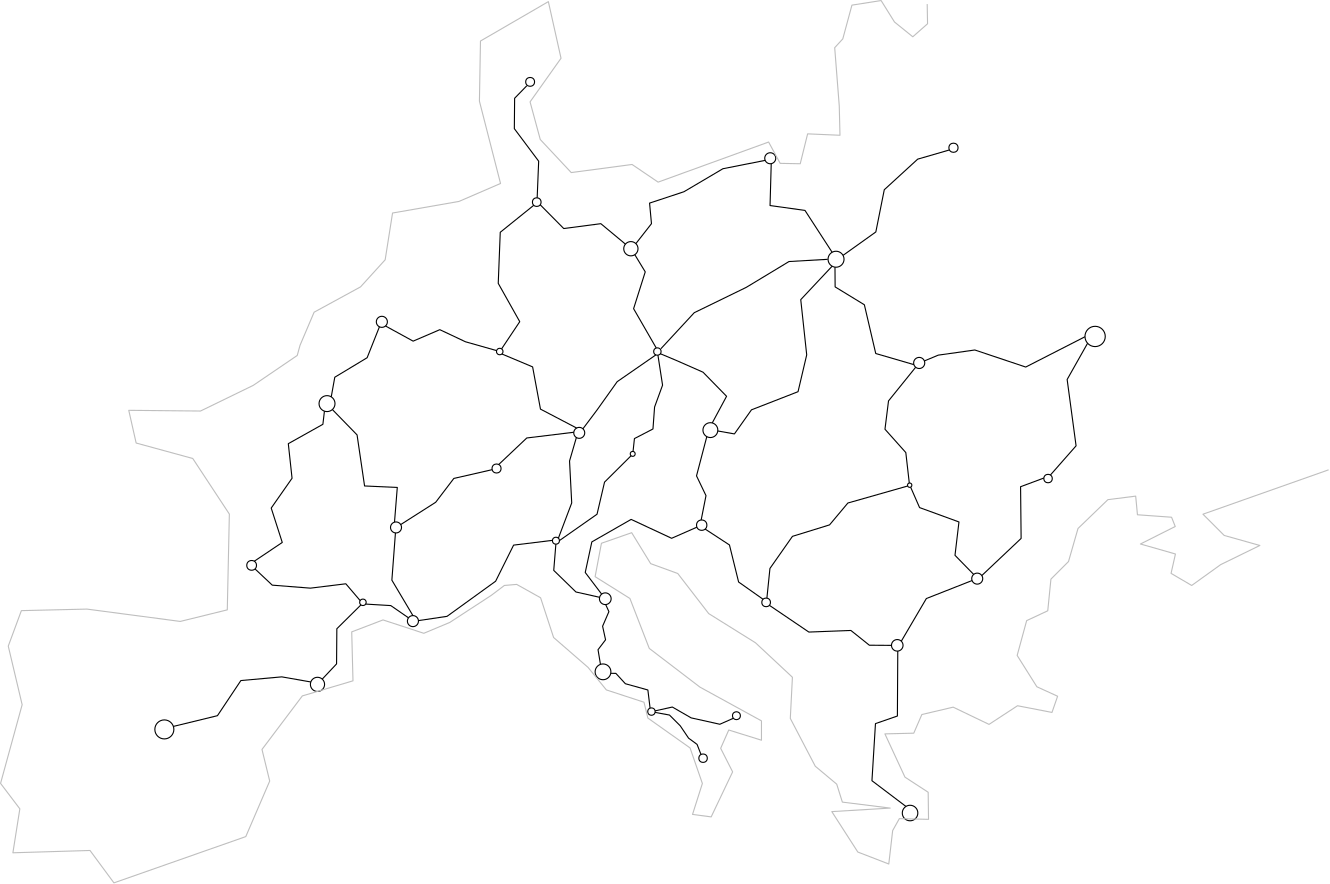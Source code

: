 <?xml version="1.0"?>
<!DOCTYPE ipe SYSTEM "ipe.dtd">
<ipe version="70218" creator="Ipe 7.2.24">
<info created="D:20221124091916" modified="D:20221207091431"/>
<ipestyle name="basic">
<symbol name="arrow/arc(spx)">
<path stroke="sym-stroke" fill="sym-stroke" pen="sym-pen">
0 0 m
-1 0.333 l
-1 -0.333 l
h
</path>
</symbol>
<symbol name="arrow/farc(spx)">
<path stroke="sym-stroke" fill="white" pen="sym-pen">
0 0 m
-1 0.333 l
-1 -0.333 l
h
</path>
</symbol>
<symbol name="arrow/ptarc(spx)">
<path stroke="sym-stroke" fill="sym-stroke" pen="sym-pen">
0 0 m
-1 0.333 l
-0.8 0 l
-1 -0.333 l
h
</path>
</symbol>
<symbol name="arrow/fptarc(spx)">
<path stroke="sym-stroke" fill="white" pen="sym-pen">
0 0 m
-1 0.333 l
-0.8 0 l
-1 -0.333 l
h
</path>
</symbol>
<symbol name="mark/circle(sx)" transformations="translations">
<path fill="sym-stroke">
0.6 0 0 0.6 0 0 e
0.4 0 0 0.4 0 0 e
</path>
</symbol>
<symbol name="mark/disk(sx)" transformations="translations">
<path fill="sym-stroke">
0.6 0 0 0.6 0 0 e
</path>
</symbol>
<symbol name="mark/fdisk(sfx)" transformations="translations">
<group>
<path fill="sym-fill">
0.5 0 0 0.5 0 0 e
</path>
<path fill="sym-stroke" fillrule="eofill">
0.6 0 0 0.6 0 0 e
0.4 0 0 0.4 0 0 e
</path>
</group>
</symbol>
<symbol name="mark/box(sx)" transformations="translations">
<path fill="sym-stroke" fillrule="eofill">
-0.6 -0.6 m
0.6 -0.6 l
0.6 0.6 l
-0.6 0.6 l
h
-0.4 -0.4 m
0.4 -0.4 l
0.4 0.4 l
-0.4 0.4 l
h
</path>
</symbol>
<symbol name="mark/square(sx)" transformations="translations">
<path fill="sym-stroke">
-0.6 -0.6 m
0.6 -0.6 l
0.6 0.6 l
-0.6 0.6 l
h
</path>
</symbol>
<symbol name="mark/fsquare(sfx)" transformations="translations">
<group>
<path fill="sym-fill">
-0.5 -0.5 m
0.5 -0.5 l
0.5 0.5 l
-0.5 0.5 l
h
</path>
<path fill="sym-stroke" fillrule="eofill">
-0.6 -0.6 m
0.6 -0.6 l
0.6 0.6 l
-0.6 0.6 l
h
-0.4 -0.4 m
0.4 -0.4 l
0.4 0.4 l
-0.4 0.4 l
h
</path>
</group>
</symbol>
<symbol name="mark/cross(sx)" transformations="translations">
<group>
<path fill="sym-stroke">
-0.43 -0.57 m
0.57 0.43 l
0.43 0.57 l
-0.57 -0.43 l
h
</path>
<path fill="sym-stroke">
-0.43 0.57 m
0.57 -0.43 l
0.43 -0.57 l
-0.57 0.43 l
h
</path>
</group>
</symbol>
<symbol name="arrow/fnormal(spx)">
<path stroke="sym-stroke" fill="white" pen="sym-pen">
0 0 m
-1 0.333 l
-1 -0.333 l
h
</path>
</symbol>
<symbol name="arrow/pointed(spx)">
<path stroke="sym-stroke" fill="sym-stroke" pen="sym-pen">
0 0 m
-1 0.333 l
-0.8 0 l
-1 -0.333 l
h
</path>
</symbol>
<symbol name="arrow/fpointed(spx)">
<path stroke="sym-stroke" fill="white" pen="sym-pen">
0 0 m
-1 0.333 l
-0.8 0 l
-1 -0.333 l
h
</path>
</symbol>
<symbol name="arrow/linear(spx)">
<path stroke="sym-stroke" pen="sym-pen">
-1 0.333 m
0 0 l
-1 -0.333 l
</path>
</symbol>
<symbol name="arrow/fdouble(spx)">
<path stroke="sym-stroke" fill="white" pen="sym-pen">
0 0 m
-1 0.333 l
-1 -0.333 l
h
-1 0 m
-2 0.333 l
-2 -0.333 l
h
</path>
</symbol>
<symbol name="arrow/double(spx)">
<path stroke="sym-stroke" fill="sym-stroke" pen="sym-pen">
0 0 m
-1 0.333 l
-1 -0.333 l
h
-1 0 m
-2 0.333 l
-2 -0.333 l
h
</path>
</symbol>
<symbol name="arrow/mid-normal(spx)">
<path stroke="sym-stroke" fill="sym-stroke" pen="sym-pen">
0.5 0 m
-0.5 0.333 l
-0.5 -0.333 l
h
</path>
</symbol>
<symbol name="arrow/mid-fnormal(spx)">
<path stroke="sym-stroke" fill="white" pen="sym-pen">
0.5 0 m
-0.5 0.333 l
-0.5 -0.333 l
h
</path>
</symbol>
<symbol name="arrow/mid-pointed(spx)">
<path stroke="sym-stroke" fill="sym-stroke" pen="sym-pen">
0.5 0 m
-0.5 0.333 l
-0.3 0 l
-0.5 -0.333 l
h
</path>
</symbol>
<symbol name="arrow/mid-fpointed(spx)">
<path stroke="sym-stroke" fill="white" pen="sym-pen">
0.5 0 m
-0.5 0.333 l
-0.3 0 l
-0.5 -0.333 l
h
</path>
</symbol>
<symbol name="arrow/mid-double(spx)">
<path stroke="sym-stroke" fill="sym-stroke" pen="sym-pen">
1 0 m
0 0.333 l
0 -0.333 l
h
0 0 m
-1 0.333 l
-1 -0.333 l
h
</path>
</symbol>
<symbol name="arrow/mid-fdouble(spx)">
<path stroke="sym-stroke" fill="white" pen="sym-pen">
1 0 m
0 0.333 l
0 -0.333 l
h
0 0 m
-1 0.333 l
-1 -0.333 l
h
</path>
</symbol>
<anglesize name="22.5 deg" value="22.5"/>
<anglesize name="30 deg" value="30"/>
<anglesize name="45 deg" value="45"/>
<anglesize name="60 deg" value="60"/>
<anglesize name="90 deg" value="90"/>
<arrowsize name="large" value="10"/>
<arrowsize name="small" value="5"/>
<arrowsize name="tiny" value="3"/>
<color name="blue" value="0 0 1"/>
<color name="brown" value="0.647 0.165 0.165"/>
<color name="darkblue" value="0 0 0.545"/>
<color name="darkcyan" value="0 0.545 0.545"/>
<color name="darkgray" value="0.663"/>
<color name="darkgreen" value="0 0.392 0"/>
<color name="darkmagenta" value="0.545 0 0.545"/>
<color name="darkorange" value="1 0.549 0"/>
<color name="darkred" value="0.545 0 0"/>
<color name="gold" value="1 0.843 0"/>
<color name="gray" value="0.745"/>
<color name="green" value="0 1 0"/>
<color name="lightblue" value="0.678 0.847 0.902"/>
<color name="lightcyan" value="0.878 1 1"/>
<color name="lightgray" value="0.827"/>
<color name="lightgreen" value="0.565 0.933 0.565"/>
<color name="lightyellow" value="1 1 0.878"/>
<color name="navy" value="0 0 0.502"/>
<color name="orange" value="1 0.647 0"/>
<color name="pink" value="1 0.753 0.796"/>
<color name="purple" value="0.627 0.125 0.941"/>
<color name="red" value="1 0 0"/>
<color name="seagreen" value="0.18 0.545 0.341"/>
<color name="turquoise" value="0.251 0.878 0.816"/>
<color name="violet" value="0.933 0.51 0.933"/>
<color name="yellow" value="1 1 0"/>
<dashstyle name="dash dot dotted" value="[4 2 1 2 1 2] 0"/>
<dashstyle name="dash dotted" value="[4 2 1 2] 0"/>
<dashstyle name="dashed" value="[4] 0"/>
<dashstyle name="dotted" value="[1 3] 0"/>
<gridsize name="10 pts (~3.5 mm)" value="10"/>
<gridsize name="14 pts (~5 mm)" value="14"/>
<gridsize name="16 pts (~6 mm)" value="16"/>
<gridsize name="20 pts (~7 mm)" value="20"/>
<gridsize name="28 pts (~10 mm)" value="28"/>
<gridsize name="32 pts (~12 mm)" value="32"/>
<gridsize name="4 pts" value="4"/>
<gridsize name="56 pts (~20 mm)" value="56"/>
<gridsize name="8 pts (~3 mm)" value="8"/>
<opacity name="10%" value="0.1"/>
<opacity name="30%" value="0.3"/>
<opacity name="50%" value="0.5"/>
<opacity name="75%" value="0.75"/>
<pen name="fat" value="1.2"/>
<pen name="heavier" value="0.8"/>
<pen name="ultrafat" value="2"/>
<symbolsize name="large" value="5"/>
<symbolsize name="small" value="2"/>
<symbolsize name="tiny" value="1.1"/>
<textsize name="Huge" value="\Huge"/>
<textsize name="LARGE" value="\LARGE"/>
<textsize name="Large" value="\Large"/>
<textsize name="footnote" value="\footnotesize"/>
<textsize name="huge" value="\huge"/>
<textsize name="large" value="\large"/>
<textsize name="small" value="\small"/>
<textsize name="tiny" value="\tiny"/>
<textstyle name="center" begin="\begin{center}" end="\end{center}"/>
<textstyle name="item" begin="\begin{itemize}\item{}" end="\end{itemize}"/>
<textstyle name="itemize" begin="\begin{itemize}" end="\end{itemize}"/>
<tiling name="falling" angle="-60" step="4" width="1"/>
<tiling name="rising" angle="30" step="4" width="1"/>
</ipestyle>
<page>
<layer name="alpha"/>
<view layers="alpha" active="alpha"/>
<path layer="alpha" stroke="black">
1.32619 0 0 1.32619 307.112 427.572 e
</path>
<path stroke="black">
2.8396 0 0 2.8396 287.537 312.262 e
</path>
<path stroke="black">
1.32619 0 0 1.32619 304.973 297.951 e
</path>
<path stroke="black">
1.51656 0 0 1.51656 323.561 281.172 e
</path>
<path stroke="black">
1.41503 0 0 1.41503 335.569 296.47 e
</path>
<path stroke="black">
2.10655 0 0 2.10655 288.359 338.581 e
</path>
<path stroke="black">
1.25275 0 0 1.25275 270.594 359.471 e
</path>
<path stroke="black">
0.885826 0 0 0.885826 298.229 390.725 e
</path>
<path stroke="black">
1.97392 0 0 1.97392 278.983 398.292 e
</path>
<path stroke="black">
1.16315 0 0 1.16315 250.361 427.572 e
</path>
<path stroke="black">
2.87276 0 0 2.87276 188.183 408.82 e
</path>
<path stroke="black">
1.55183 0 0 1.55183 263.685 481.361 e
</path>
<path stroke="black">
2.56947 0 0 2.56947 297.571 464.583 e
</path>
<path stroke="black">
2.87747 0 0 2.87747 371.429 460.8 e
</path>
<path stroke="black">
2.00115 0 0 2.00115 401.366 423.459 e
</path>
<path stroke="black">
3.65235 0 0 3.65235 464.697 433 e
</path>
<path stroke="black">
2.67776 0 0 2.67776 326.193 399.279 e
</path>
<path stroke="black">
1.86103 0 0 1.86103 323.067 365.064 e
</path>
<path stroke="black">
1.55183 0 0 1.55183 346.261 337.265 e
</path>
<path stroke="black">
1.98077 0 0 1.98077 422.257 345.818 e
</path>
<path stroke="black">
1.51656 0 0 1.51656 447.754 381.843 e
</path>
<path stroke="black">
2.0807 0 0 2.0807 393.471 321.802 e
</path>
<path stroke="black">
2.79639 0 0 2.79639 398.077 261.433 e
</path>
<path stroke="black">
1.98759 0 0 1.98759 219.107 330.52 e
</path>
<path matrix="1 0 0 1 -0.635208 2.88731" stroke="black">
2.55363 0 0 2.55363 185.386 304.859 e
</path>
<path stroke="black">
3.42289 0 0 3.42289 129.623 291.535 e
</path>
<path stroke="black">
1.74859 0 0 1.74859 161.041 350.589 e
</path>
<path stroke="black">
1.98759 0 0 1.98759 207.922 438.264 e
</path>
<path stroke="black">
1.98077 0 0 1.98077 213.021 364.242 e
</path>
<path stroke="black">
1.62008 0 0 1.62008 249.21 385.461 e
</path>
<path stroke="black">
1.64494 0 0 1.64494 413.704 500.936 e
</path>
<path stroke="black">
1.98077 0 0 1.98077 347.742 497.153 e
</path>
<path stroke="black">
322.82 282.496 m
321.399 286.139 l
318.339 288.391 l
315.336 292.837 l
311.467 296.706 l
306.268 297.663 l
</path>
<path stroke="black">
304.486 299.184 m
303.69 305.727 l
295.581 307.985 l
292.159 311.714 l
290.325 311.725 l
</path>
<path stroke="black">
288.508 336.479 m
289.658 333.929 l
287.391 328.684 l
288.457 323.795 l
285.746 320.239 l
286.62 314.949 l
</path>
<path stroke="black">
324.291 363.662 m
333.061 357.936 l
336.352 344.597 l
345.175 338.373 l
</path>
<path stroke="black">
347.409 336.22 m
361.645 326.58 l
376.774 327.157 l
383.415 321.845 l
391.39 321.788 l
</path>
<path stroke="black">
393.653 319.73 m
393.517 296.357 l
385.623 293.628 l
384.356 273.064 l
396.59 263.802 l
</path>
<path stroke="black">
394.921 323.295 m
403.945 338.656 l
420.4 345.13 l
</path>
<path stroke="black">
423.901 346.924 m
438.057 360.293 l
437.862 378.908 l
446.25 382.036 l
</path>
<path stroke="black">
448.589 383.108 m
457.842 393.625 l
454.626 417.503 l
461.986 430.552 l
</path>
<path stroke="black">
461.046 432.896 m
439.714 421.986 l
421.391 428.126 l
408.234 426.275 l
403.228 424.193 l
</path>
<path stroke="black">
399.459 422.853 m
385.72 426.859 l
381.627 444.403 l
371.101 450.835 l
371.048 457.947 l
</path>
<path stroke="black">
322.873 366.915 m
324.611 375.692 l
321.2 382.806 l
324.901 396.933 l
</path>
<path stroke="black">
328.854 398.979 m
334.845 397.913 l
340.985 406.587 l
357.748 413.117 l
360.867 426.372 l
358.723 446.254 l
370.019 458.291 l
</path>
<path stroke="black">
326.868 401.87 m
332.018 411.46 l
323.539 420.134 l
313.793 424.423 l
308.175 426.78 l
</path>
<path stroke="black">
306.567 426.363 m
292.644 416.723 l
285.431 406.587 l
280.302 399.761 l
</path>
<path stroke="black">
277.95 396.61 m
275.49 388.167 l
276.27 373.06 l
271.47 360.367 l
</path>
<path stroke="black">
277.022 398.512 m
260.091 396.451 l
249.978 386.888 l
</path>
<path stroke="black">
219.105 332.508 m
211.528 345.265 l
212.813 362.272 l
</path>
<path stroke="black">
212.475 366.146 m
213.478 378.649 l
201.7 379.175 l
198.999 397.555 l
190.106 406.686 l
</path>
<path stroke="black">
161.975 352.067 m
172.067 358.844 l
168.091 371.222 l
175.593 381.95 l
174.243 394.404 l
186.696 401.381 l
187.248 406.103 l
</path>
<path stroke="black">
209.231 436.768 m
219.18 431.314 l
228.783 435.44 l
238.01 431.089 l
249.245 427.899 l
</path>
<path stroke="black">
214.707 365.281 m
227.305 373.312 l
233.835 381.888 l
247.644 385.045 l
</path>
<path stroke="black">
278.041 400.027 m
265.023 406.839 l
262.197 422.043 l
251.123 426.693 l
</path>
<path stroke="black">
306.707 428.835 m
298.55 442.997 l
302.741 456.252 l
298.984 462.437 l
</path>
<path stroke="black">
295.607 466.24 m
286.757 473.6 l
273.405 471.846 l
264.917 480.418 l
</path>
<path stroke="black">
370.017 463.307 m
360.244 478.376 l
347.671 480.13 l
348.094 495.203 l
</path>
<path stroke="black">
345.914 496.389 m
330.713 493.385 l
316.678 485.101 l
304.3 481.007 l
304.983 473.6 l
299.368 466.419 l
</path>
<path stroke="black">
373.946 462.193 m
385.756 470.622 l
388.795 485.817 l
400.824 496.832 l
412.26 500.147 l
</path>
<path stroke="black">
307.312 426.261 m
308.978 415.467 l
306.104 407.598 l
305.522 399.694 l
298.85 396.239 l
298.354 391.602 l
</path>
<path stroke="black">
297.647 390.058 m
288.089 380.56 l
285.389 369.007 l
271.846 359.52 l
</path>
<path stroke="gray">
404.246 552.657 m
404.373 545.566 l
399.055 540.882 l
392.471 546.2 l
387.659 553.923 l
377.15 552.277 l
373.858 540.122 l
370.946 536.956 l
372.592 515.938 l
372.845 505.429 l
361.196 505.935 l
358.537 495.173 l
351.314 495.315 l
347.156 502.995 l
307.369 488.558 l
297.998 494.911 l
276.094 491.999 l
264.951 503.901 l
261.279 517.449 l
272.422 533.15 l
267.864 553.535 l
243.426 539.354 l
243.047 517.702 l
250.644 488.074 l
235.703 481.616 l
211.772 477.438 l
209.113 460.598 l
200.25 450.848 l
183.536 441.732 l
178.472 429.83 l
177.459 426.158 l
161.632 415.396 l
142.639 406.153 l
116.809 406.406 l
119.468 394.63 l
139.853 389.059 l
153.022 369.054 l
152.277 334.573 l
135.342 330.408 l
101.749 334.851 l
78.1504 334.295 l
73.4307 321.524 l
78.428 300.425 l
70.6545 272.107 l
77.5952 262.945 l
75.0965 247.12 l
102.859 247.953 l
111.466 236.293 l
158.94 252.95 l
167.546 272.94 l
164.77 284.322 l
179.295 303.597 l
197.53 309.031 l
197.073 326.645 l
208.341 330.95 l
223.029 326.138 l
232.399 330.064 l
247.34 339.813 l
252.024 343.358 l
256.456 343.738 l
265.066 338.927 l
269.751 324.619 l
282.159 313.857 l
288.743 305.753 l
302.291 301.321 l
303.684 295.624 l
318.878 284.861 l
323.31 272.073 l
319.765 260.931 l
326.475 260.044 l
334.199 276.251 l
329.894 284.735 l
332.806 291.319 l
344.582 287.647 l
344.582 294.611 l
322.424 306.766 l
304.191 320.694 l
297.227 338.674 l
284.692 346.524 l
286.971 358.552 l
297.86 362.351 l
304.697 351.209 l
314.447 347.663 l
325.589 333.229 l
342.429 322.72 l
355.724 310.311 l
354.964 295.497 l
363.954 278.277 l
371.678 271.82 l
373.704 265.362 l
390.924 263.21 l
369.905 261.944 l
379.275 247.383 l
390.417 243.078 l
391.81 255.106 l
394.216 259.411 l
404.725 259.158 l
404.598 268.907 l
396.241 274.352 l
389.024 289.926 l
399.407 290.179 l
402.319 296.89 l
413.588 299.549 l
426.503 293.345 l
436.759 300.055 l
449.167 297.65 l
451.193 303.474 l
443.723 306.893 l
436.632 318.162 l
440.051 330.697 l
447.648 334.242 l
448.788 345.638 l
455.118 351.968 l
458.537 363.87 l
469.3 374.253 l
479.302 375.519 l
479.935 368.808 l
492.217 367.922 l
493.539 364.586 l
481.011 358.284 l
493.614 354.683 l
492.039 347.706 l
499.466 343.355 l
509.894 350.857 l
523.997 357.759 l
511.169 361.36 l
503.517 369.012 l
548.754 384.991 l
</path>
<path stroke="black">
132.871 292.614 m
148.738 296.479 l
157.169 309.125 l
171.895 310.454 l
182.349 308.614 l
</path>
<path stroke="black">
189.705 411.256 m
190.976 418.322 l
202.622 425.345 l
207.051 436.477 l
</path>
<path stroke="black">
263.835 482.906 m
264.375 496.097 l
255.616 507.799 l
255.718 518.747 l
260.119 523.271 l
</path>
<path stroke="black">
0.779698 0 0 0.779698 397.944 379.455 e
</path>
<path stroke="black">
420.976 347.329 m
414.252 354.212 l
415.677 366.215 l
401.499 371.392 l
398.28 378.751 l
</path>
<path stroke="black">
397.798 380.221 m
396.547 391.197 l
389.045 399.599 l
390.32 409.802 l
400.096 421.914 l
</path>
<path stroke="black">
397.221 379.165 m
375.691 373.042 l
369.09 365.165 l
355.736 361.039 l
347.634 349.486 l
346.536 338.792 l
</path>
<path stroke="black">
221.086 330.708 m
231.385 332.241 l
248.883 344.888 l
255.35 357.881 l
269.348 359.598 l
</path>
<path stroke="black">
1.59123 0 0 1.59123 261.301 524.645 e
</path>
<path stroke="black">
251.024 428.528 m
257.563 438.322 l
249.82 452.114 l
250.546 470.504 l
262.621 480.232 l
</path>
<path matrix="1 0 0 1 -49.2568 -90.2829" stroke="black">
1.16315 0 0 1.16315 250.361 427.572 e
</path>
<path stroke="black">
217.509 331.702 m
211.14 336.112 l
202.078 336.653 l
</path>
<path stroke="black">
200.395 336.367 m
191.717 327.773 l
191.618 315.119 l
186.462 309.642 l
</path>
<path stroke="black">
200.115 337.901 m
194.954 343.959 l
182.201 342.39 l
168.468 343.469 l
162.243 349.32 l
</path>
<path stroke="black">
306.274 298.209 m
312.492 299.59 l
319.264 295.688 l
329.593 293.392 l
334.486 295.56 l
</path>
<path stroke="black">
286.316 339.094 m
277.793 341.009 l
269.802 348.784 l
270.566 358.219 l
</path>
<path stroke="black">
287.051 340.232 m
281.14 348.028 l
283.515 359.041 l
297.66 367.14 l
312.237 360.337 l
321.349 364.35 l
</path>
<path stroke="black">
368.422 460.77 m
354.492 459.97 l
339.122 450.684 l
320.39 441.558 l
308.382 428.589 l
</path>
</page>
</ipe>

